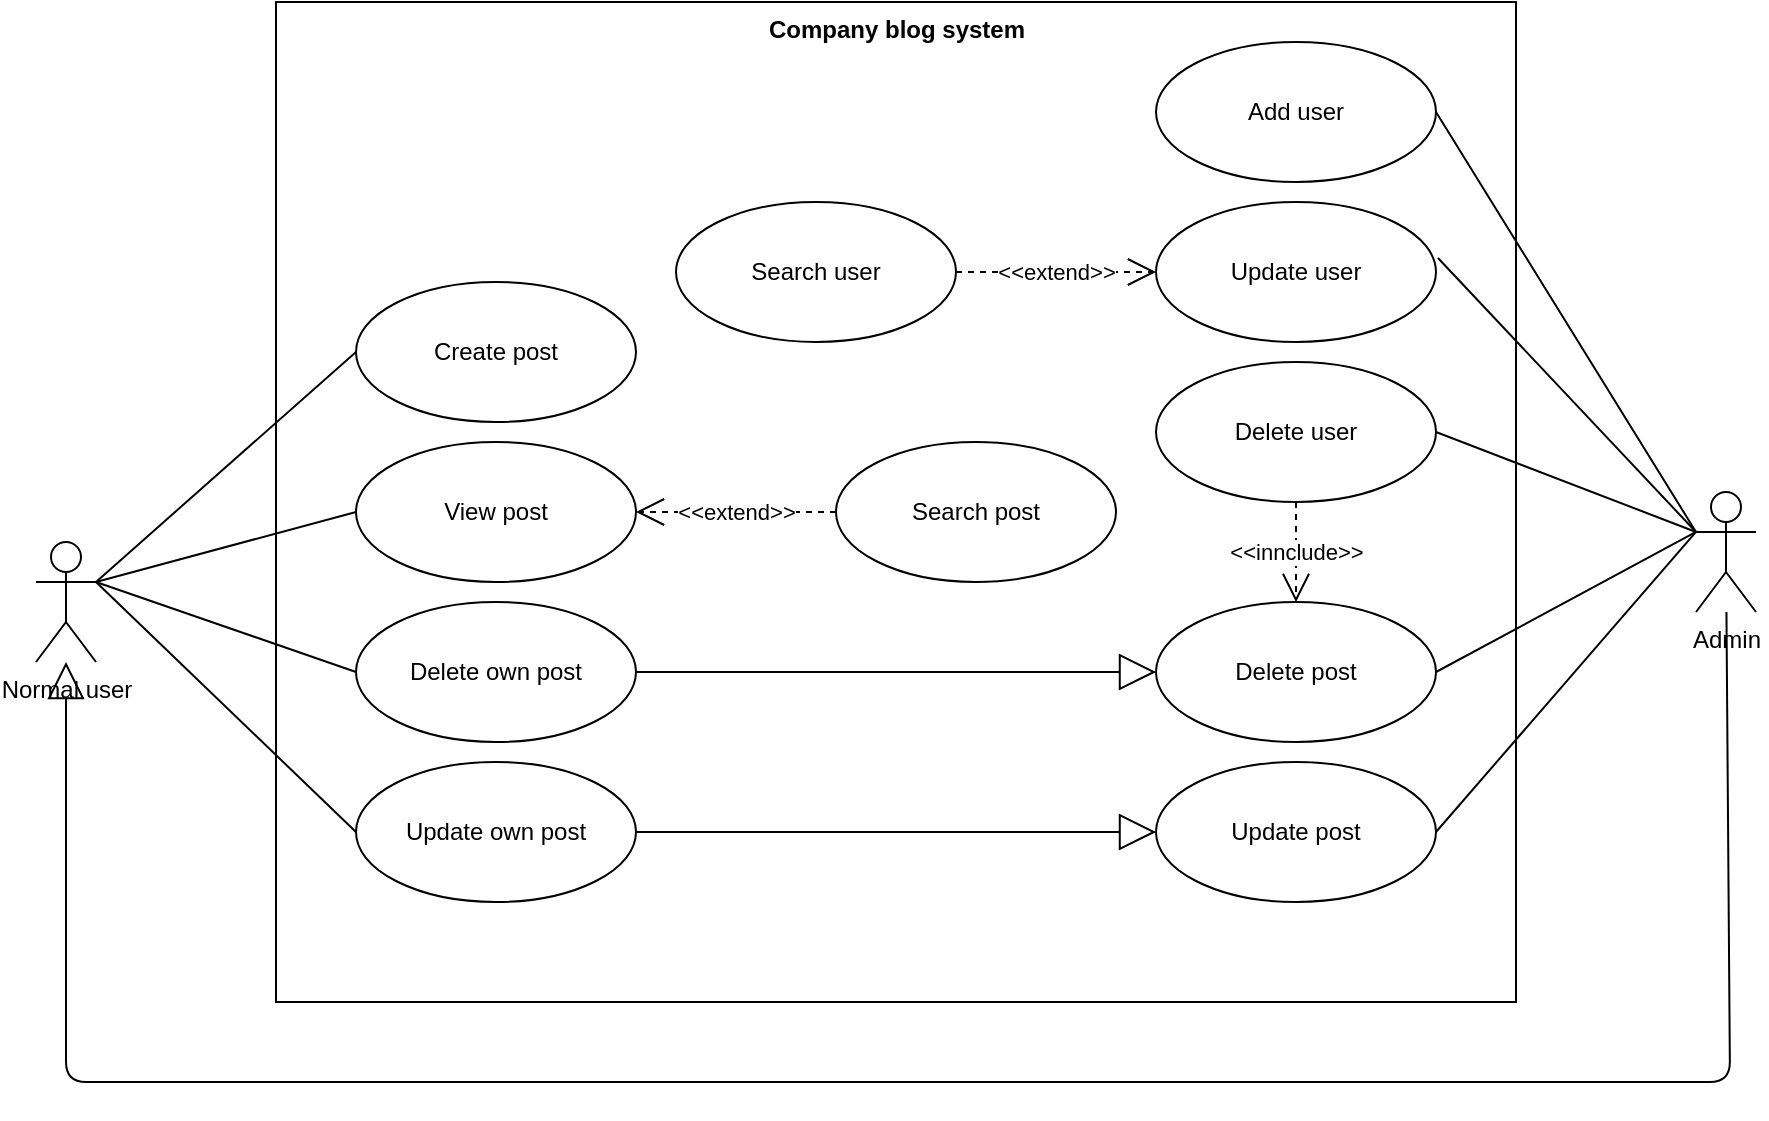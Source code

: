 <mxfile version="12.3.2" type="device" pages="1"><diagram id="2orXPm736V9gZkQ4DmYn" name="Page-1"><mxGraphModel dx="1086" dy="806" grid="1" gridSize="10" guides="1" tooltips="1" connect="1" arrows="1" fold="1" page="1" pageScale="1" pageWidth="1100" pageHeight="850" math="0" shadow="0"><root><mxCell id="0"/><mxCell id="1" parent="0"/><mxCell id="Ov0wgmlPxrJvN57QojOb-35" value="Company blog system" style="html=1;verticalAlign=top;fillColor=none;fontStyle=1" parent="1" vertex="1"><mxGeometry x="200" y="20" width="620" height="500" as="geometry"/></mxCell><mxCell id="Ov0wgmlPxrJvN57QojOb-1" value="Normal user" style="shape=umlActor;verticalLabelPosition=bottom;labelBackgroundColor=#ffffff;verticalAlign=top;html=1;" parent="1" vertex="1"><mxGeometry x="80" y="290" width="30" height="60" as="geometry"/></mxCell><mxCell id="Ov0wgmlPxrJvN57QojOb-2" value="Admin" style="shape=umlActor;verticalLabelPosition=bottom;labelBackgroundColor=#ffffff;verticalAlign=top;html=1;" parent="1" vertex="1"><mxGeometry x="910" y="265" width="30" height="60" as="geometry"/></mxCell><mxCell id="Ov0wgmlPxrJvN57QojOb-3" value="View post" style="ellipse;whiteSpace=wrap;html=1;" parent="1" vertex="1"><mxGeometry x="240" y="240" width="140" height="70" as="geometry"/></mxCell><mxCell id="Ov0wgmlPxrJvN57QojOb-4" value="Create post" style="ellipse;whiteSpace=wrap;html=1;" parent="1" vertex="1"><mxGeometry x="240" y="160" width="140" height="70" as="geometry"/></mxCell><mxCell id="Ov0wgmlPxrJvN57QojOb-5" value="Update own post" style="ellipse;whiteSpace=wrap;html=1;" parent="1" vertex="1"><mxGeometry x="240" y="400" width="140" height="70" as="geometry"/></mxCell><mxCell id="Ov0wgmlPxrJvN57QojOb-7" value="Update post" style="ellipse;whiteSpace=wrap;html=1;" parent="1" vertex="1"><mxGeometry x="640" y="400" width="140" height="70" as="geometry"/></mxCell><mxCell id="Ov0wgmlPxrJvN57QojOb-13" value="" style="endArrow=none;html=1;entryX=0;entryY=0.5;entryDx=0;entryDy=0;exitX=1;exitY=0.333;exitDx=0;exitDy=0;exitPerimeter=0;" parent="1" source="Ov0wgmlPxrJvN57QojOb-1" target="Ov0wgmlPxrJvN57QojOb-4" edge="1"><mxGeometry width="50" height="50" relative="1" as="geometry"><mxPoint x="60" y="570" as="sourcePoint"/><mxPoint x="110" y="520" as="targetPoint"/></mxGeometry></mxCell><mxCell id="Ov0wgmlPxrJvN57QojOb-14" value="" style="endArrow=none;html=1;entryX=0;entryY=0.5;entryDx=0;entryDy=0;exitX=1;exitY=0.333;exitDx=0;exitDy=0;exitPerimeter=0;" parent="1" source="Ov0wgmlPxrJvN57QojOb-1" target="Ov0wgmlPxrJvN57QojOb-5" edge="1"><mxGeometry width="50" height="50" relative="1" as="geometry"><mxPoint x="120" y="250" as="sourcePoint"/><mxPoint x="250" y="185" as="targetPoint"/></mxGeometry></mxCell><mxCell id="Ov0wgmlPxrJvN57QojOb-16" value="" style="endArrow=block;endSize=16;endFill=0;html=1;" parent="1" source="Ov0wgmlPxrJvN57QojOb-2" target="Ov0wgmlPxrJvN57QojOb-1" edge="1"><mxGeometry width="160" relative="1" as="geometry"><mxPoint x="950" y="460" as="sourcePoint"/><mxPoint x="610" y="425" as="targetPoint"/><Array as="points"><mxPoint x="927" y="560"/><mxPoint x="95" y="560"/></Array></mxGeometry></mxCell><mxCell id="Ov0wgmlPxrJvN57QojOb-17" value="" style="endArrow=none;html=1;entryX=0;entryY=0.5;entryDx=0;entryDy=0;exitX=1;exitY=0.333;exitDx=0;exitDy=0;exitPerimeter=0;" parent="1" source="Ov0wgmlPxrJvN57QojOb-1" target="Ov0wgmlPxrJvN57QojOb-3" edge="1"><mxGeometry width="50" height="50" relative="1" as="geometry"><mxPoint x="120" y="250" as="sourcePoint"/><mxPoint x="250" y="305" as="targetPoint"/></mxGeometry></mxCell><mxCell id="Ov0wgmlPxrJvN57QojOb-19" value="Add user" style="ellipse;whiteSpace=wrap;html=1;" parent="1" vertex="1"><mxGeometry x="640" y="40" width="140" height="70" as="geometry"/></mxCell><mxCell id="Ov0wgmlPxrJvN57QojOb-20" value="Delete user" style="ellipse;whiteSpace=wrap;html=1;" parent="1" vertex="1"><mxGeometry x="640" y="200" width="140" height="70" as="geometry"/></mxCell><mxCell id="Ov0wgmlPxrJvN57QojOb-22" value="Delete own post" style="ellipse;whiteSpace=wrap;html=1;" parent="1" vertex="1"><mxGeometry x="240" y="320" width="140" height="70" as="geometry"/></mxCell><mxCell id="Ov0wgmlPxrJvN57QojOb-23" value="Delete post" style="ellipse;whiteSpace=wrap;html=1;" parent="1" vertex="1"><mxGeometry x="640" y="320" width="140" height="70" as="geometry"/></mxCell><mxCell id="Ov0wgmlPxrJvN57QojOb-24" value="" style="endArrow=none;html=1;entryX=0;entryY=0.5;entryDx=0;entryDy=0;exitX=1;exitY=0.333;exitDx=0;exitDy=0;exitPerimeter=0;" parent="1" source="Ov0wgmlPxrJvN57QojOb-1" target="Ov0wgmlPxrJvN57QojOb-22" edge="1"><mxGeometry width="50" height="50" relative="1" as="geometry"><mxPoint x="120" y="250" as="sourcePoint"/><mxPoint x="250" y="345" as="targetPoint"/></mxGeometry></mxCell><mxCell id="Ov0wgmlPxrJvN57QojOb-25" value="Update user" style="ellipse;whiteSpace=wrap;html=1;" parent="1" vertex="1"><mxGeometry x="640" y="120" width="140" height="70" as="geometry"/></mxCell><mxCell id="Ov0wgmlPxrJvN57QojOb-26" value="" style="endArrow=none;html=1;entryX=0;entryY=0.333;entryDx=0;entryDy=0;exitX=1;exitY=0.5;exitDx=0;exitDy=0;entryPerimeter=0;" parent="1" source="Ov0wgmlPxrJvN57QojOb-7" target="Ov0wgmlPxrJvN57QojOb-2" edge="1"><mxGeometry width="50" height="50" relative="1" as="geometry"><mxPoint x="350" y="340" as="sourcePoint"/><mxPoint x="490" y="345" as="targetPoint"/></mxGeometry></mxCell><mxCell id="Ov0wgmlPxrJvN57QojOb-27" value="" style="endArrow=none;html=1;entryX=0;entryY=0.333;entryDx=0;entryDy=0;exitX=1;exitY=0.5;exitDx=0;exitDy=0;entryPerimeter=0;" parent="1" source="Ov0wgmlPxrJvN57QojOb-23" target="Ov0wgmlPxrJvN57QojOb-2" edge="1"><mxGeometry width="50" height="50" relative="1" as="geometry"><mxPoint x="360" y="350" as="sourcePoint"/><mxPoint x="500" y="355" as="targetPoint"/></mxGeometry></mxCell><mxCell id="Ov0wgmlPxrJvN57QojOb-28" value="" style="endArrow=block;endSize=16;endFill=0;html=1;entryX=0;entryY=0.5;entryDx=0;entryDy=0;exitX=1;exitY=0.5;exitDx=0;exitDy=0;" parent="1" source="Ov0wgmlPxrJvN57QojOb-5" target="Ov0wgmlPxrJvN57QojOb-7" edge="1"><mxGeometry width="160" relative="1" as="geometry"><mxPoint x="170" y="900" as="sourcePoint"/><mxPoint x="330" y="900" as="targetPoint"/></mxGeometry></mxCell><mxCell id="Ov0wgmlPxrJvN57QojOb-29" value="" style="endArrow=block;endSize=16;endFill=0;html=1;entryX=0;entryY=0.5;entryDx=0;entryDy=0;exitX=1;exitY=0.5;exitDx=0;exitDy=0;" parent="1" source="Ov0wgmlPxrJvN57QojOb-22" target="Ov0wgmlPxrJvN57QojOb-23" edge="1"><mxGeometry width="160" relative="1" as="geometry"><mxPoint x="510" y="345" as="sourcePoint"/><mxPoint x="610" y="345" as="targetPoint"/></mxGeometry></mxCell><mxCell id="Ov0wgmlPxrJvN57QojOb-31" value="" style="endArrow=none;html=1;exitX=1;exitY=0.5;exitDx=0;exitDy=0;entryX=0;entryY=0.333;entryDx=0;entryDy=0;entryPerimeter=0;" parent="1" source="Ov0wgmlPxrJvN57QojOb-20" target="Ov0wgmlPxrJvN57QojOb-2" edge="1"><mxGeometry width="50" height="50" relative="1" as="geometry"><mxPoint x="870" y="425" as="sourcePoint"/><mxPoint x="1040" y="290" as="targetPoint"/></mxGeometry></mxCell><mxCell id="Ov0wgmlPxrJvN57QojOb-32" value="" style="endArrow=none;html=1;entryX=0;entryY=0.333;entryDx=0;entryDy=0;exitX=1.007;exitY=0.4;exitDx=0;exitDy=0;entryPerimeter=0;exitPerimeter=0;" parent="1" source="Ov0wgmlPxrJvN57QojOb-25" target="Ov0wgmlPxrJvN57QojOb-2" edge="1"><mxGeometry width="50" height="50" relative="1" as="geometry"><mxPoint x="880" y="435" as="sourcePoint"/><mxPoint x="1070" y="380" as="targetPoint"/></mxGeometry></mxCell><mxCell id="Ov0wgmlPxrJvN57QojOb-33" value="" style="endArrow=none;html=1;entryX=0;entryY=0.333;entryDx=0;entryDy=0;exitX=1;exitY=0.5;exitDx=0;exitDy=0;entryPerimeter=0;" parent="1" source="Ov0wgmlPxrJvN57QojOb-19" target="Ov0wgmlPxrJvN57QojOb-2" edge="1"><mxGeometry width="50" height="50" relative="1" as="geometry"><mxPoint x="890" y="445" as="sourcePoint"/><mxPoint x="1080" y="390" as="targetPoint"/></mxGeometry></mxCell><mxCell id="Ov0wgmlPxrJvN57QojOb-37" value="Search post" style="ellipse;whiteSpace=wrap;html=1;" parent="1" vertex="1"><mxGeometry x="480" y="240" width="140" height="70" as="geometry"/></mxCell><mxCell id="Ov0wgmlPxrJvN57QojOb-40" value="&amp;lt;&amp;lt;extend&amp;gt;&amp;gt;" style="endArrow=open;endSize=12;dashed=1;html=1;entryX=1;entryY=0.5;entryDx=0;entryDy=0;exitX=0;exitY=0.5;exitDx=0;exitDy=0;" parent="1" source="Ov0wgmlPxrJvN57QojOb-37" target="Ov0wgmlPxrJvN57QojOb-3" edge="1"><mxGeometry width="160" relative="1" as="geometry"><mxPoint x="60" y="600" as="sourcePoint"/><mxPoint x="220" y="600" as="targetPoint"/></mxGeometry></mxCell><mxCell id="Ov0wgmlPxrJvN57QojOb-41" value="Search user" style="ellipse;whiteSpace=wrap;html=1;" parent="1" vertex="1"><mxGeometry x="400" y="120" width="140" height="70" as="geometry"/></mxCell><mxCell id="Ov0wgmlPxrJvN57QojOb-43" value="&amp;lt;&amp;lt;extend&amp;gt;&amp;gt;" style="endArrow=open;endSize=12;dashed=1;html=1;entryX=0;entryY=0.5;entryDx=0;entryDy=0;exitX=1;exitY=0.5;exitDx=0;exitDy=0;" parent="1" source="Ov0wgmlPxrJvN57QojOb-41" target="Ov0wgmlPxrJvN57QojOb-25" edge="1"><mxGeometry width="160" relative="1" as="geometry"><mxPoint x="490" y="285" as="sourcePoint"/><mxPoint x="390" y="285" as="targetPoint"/></mxGeometry></mxCell><mxCell id="8hhZtKqO91PAJArQkMDZ-1" value="&amp;lt;&amp;lt;innclude&amp;gt;&amp;gt;" style="endArrow=open;endSize=12;dashed=1;html=1;entryX=0.5;entryY=0;entryDx=0;entryDy=0;exitX=0.5;exitY=1;exitDx=0;exitDy=0;" parent="1" source="Ov0wgmlPxrJvN57QojOb-20" target="Ov0wgmlPxrJvN57QojOb-23" edge="1"><mxGeometry width="160" relative="1" as="geometry"><mxPoint x="550" y="165" as="sourcePoint"/><mxPoint x="650" y="165" as="targetPoint"/></mxGeometry></mxCell></root></mxGraphModel></diagram></mxfile>
